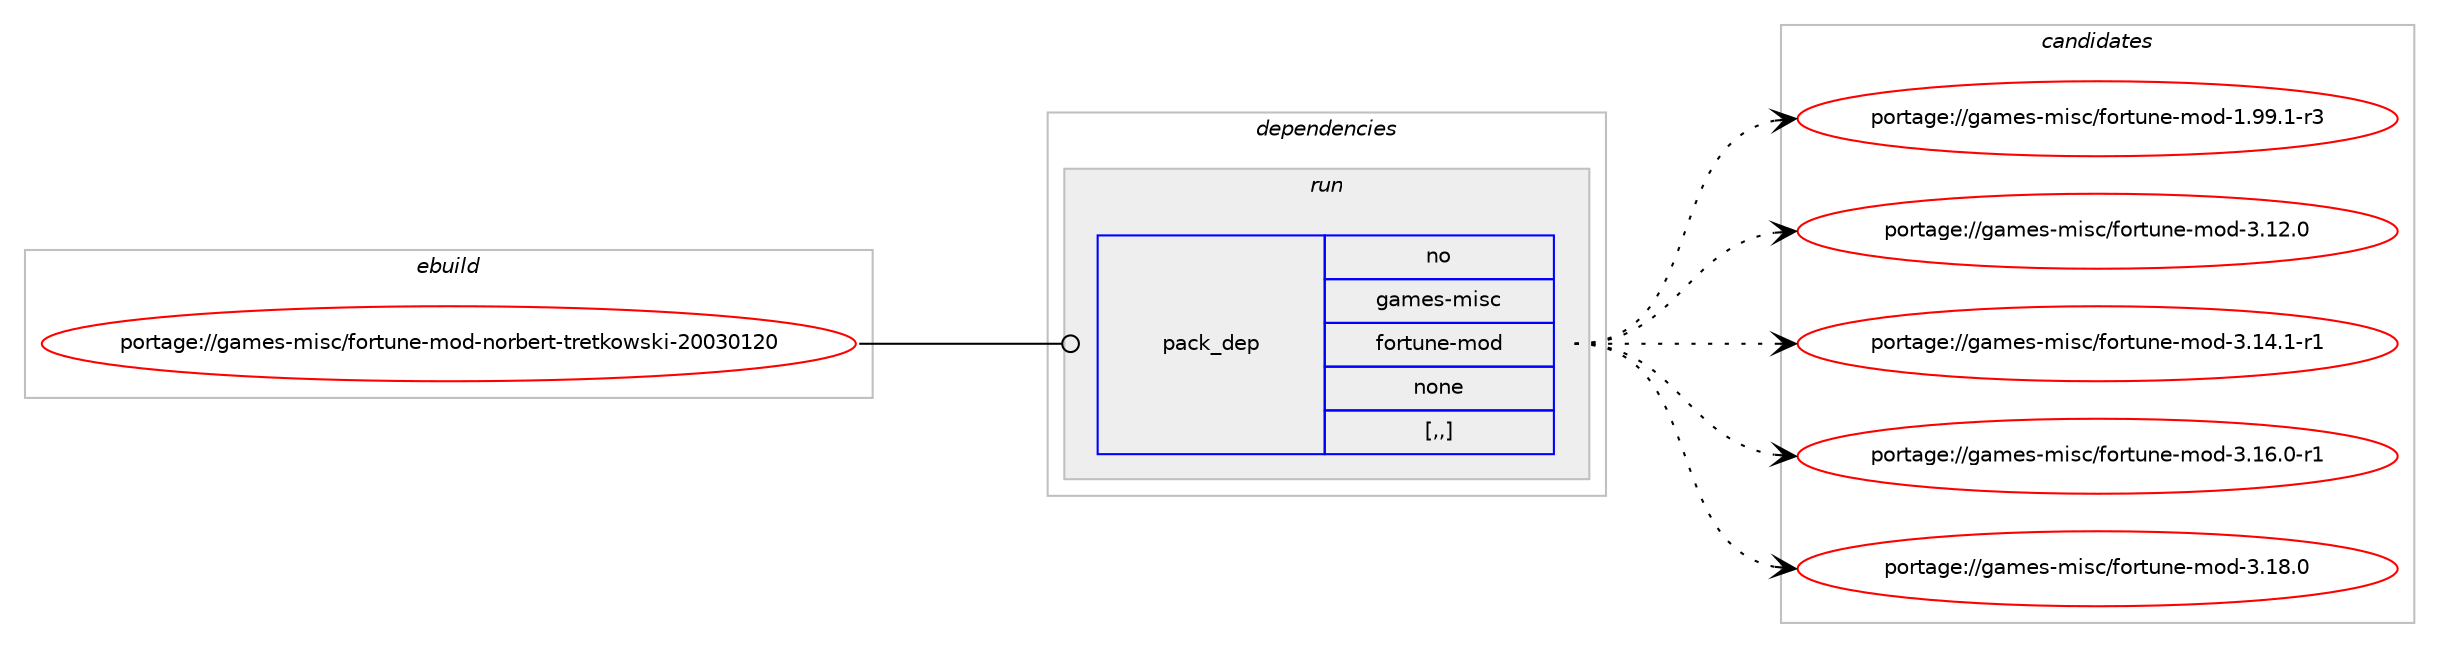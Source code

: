 digraph prolog {

# *************
# Graph options
# *************

newrank=true;
concentrate=true;
compound=true;
graph [rankdir=LR,fontname=Helvetica,fontsize=10,ranksep=1.5];#, ranksep=2.5, nodesep=0.2];
edge  [arrowhead=vee];
node  [fontname=Helvetica,fontsize=10];

# **********
# The ebuild
# **********

subgraph cluster_leftcol {
color=gray;
rank=same;
label=<<i>ebuild</i>>;
id [label="portage://games-misc/fortune-mod-norbert-tretkowski-20030120", color=red, width=4, href="../games-misc/fortune-mod-norbert-tretkowski-20030120.svg"];
}

# ****************
# The dependencies
# ****************

subgraph cluster_midcol {
color=gray;
label=<<i>dependencies</i>>;
subgraph cluster_compile {
fillcolor="#eeeeee";
style=filled;
label=<<i>compile</i>>;
}
subgraph cluster_compileandrun {
fillcolor="#eeeeee";
style=filled;
label=<<i>compile and run</i>>;
}
subgraph cluster_run {
fillcolor="#eeeeee";
style=filled;
label=<<i>run</i>>;
subgraph pack162049 {
dependency226253 [label=<<TABLE BORDER="0" CELLBORDER="1" CELLSPACING="0" CELLPADDING="4" WIDTH="220"><TR><TD ROWSPAN="6" CELLPADDING="30">pack_dep</TD></TR><TR><TD WIDTH="110">no</TD></TR><TR><TD>games-misc</TD></TR><TR><TD>fortune-mod</TD></TR><TR><TD>none</TD></TR><TR><TD>[,,]</TD></TR></TABLE>>, shape=none, color=blue];
}
id:e -> dependency226253:w [weight=20,style="solid",arrowhead="odot"];
}
}

# **************
# The candidates
# **************

subgraph cluster_choices {
rank=same;
color=gray;
label=<<i>candidates</i>>;

subgraph choice162049 {
color=black;
nodesep=1;
choice1039710910111545109105115994710211111411611711010145109111100454946575746494511451 [label="portage://games-misc/fortune-mod-1.99.1-r3", color=red, width=4,href="../games-misc/fortune-mod-1.99.1-r3.svg"];
choice103971091011154510910511599471021111141161171101014510911110045514649504648 [label="portage://games-misc/fortune-mod-3.12.0", color=red, width=4,href="../games-misc/fortune-mod-3.12.0.svg"];
choice1039710910111545109105115994710211111411611711010145109111100455146495246494511449 [label="portage://games-misc/fortune-mod-3.14.1-r1", color=red, width=4,href="../games-misc/fortune-mod-3.14.1-r1.svg"];
choice1039710910111545109105115994710211111411611711010145109111100455146495446484511449 [label="portage://games-misc/fortune-mod-3.16.0-r1", color=red, width=4,href="../games-misc/fortune-mod-3.16.0-r1.svg"];
choice103971091011154510910511599471021111141161171101014510911110045514649564648 [label="portage://games-misc/fortune-mod-3.18.0", color=red, width=4,href="../games-misc/fortune-mod-3.18.0.svg"];
dependency226253:e -> choice1039710910111545109105115994710211111411611711010145109111100454946575746494511451:w [style=dotted,weight="100"];
dependency226253:e -> choice103971091011154510910511599471021111141161171101014510911110045514649504648:w [style=dotted,weight="100"];
dependency226253:e -> choice1039710910111545109105115994710211111411611711010145109111100455146495246494511449:w [style=dotted,weight="100"];
dependency226253:e -> choice1039710910111545109105115994710211111411611711010145109111100455146495446484511449:w [style=dotted,weight="100"];
dependency226253:e -> choice103971091011154510910511599471021111141161171101014510911110045514649564648:w [style=dotted,weight="100"];
}
}

}
